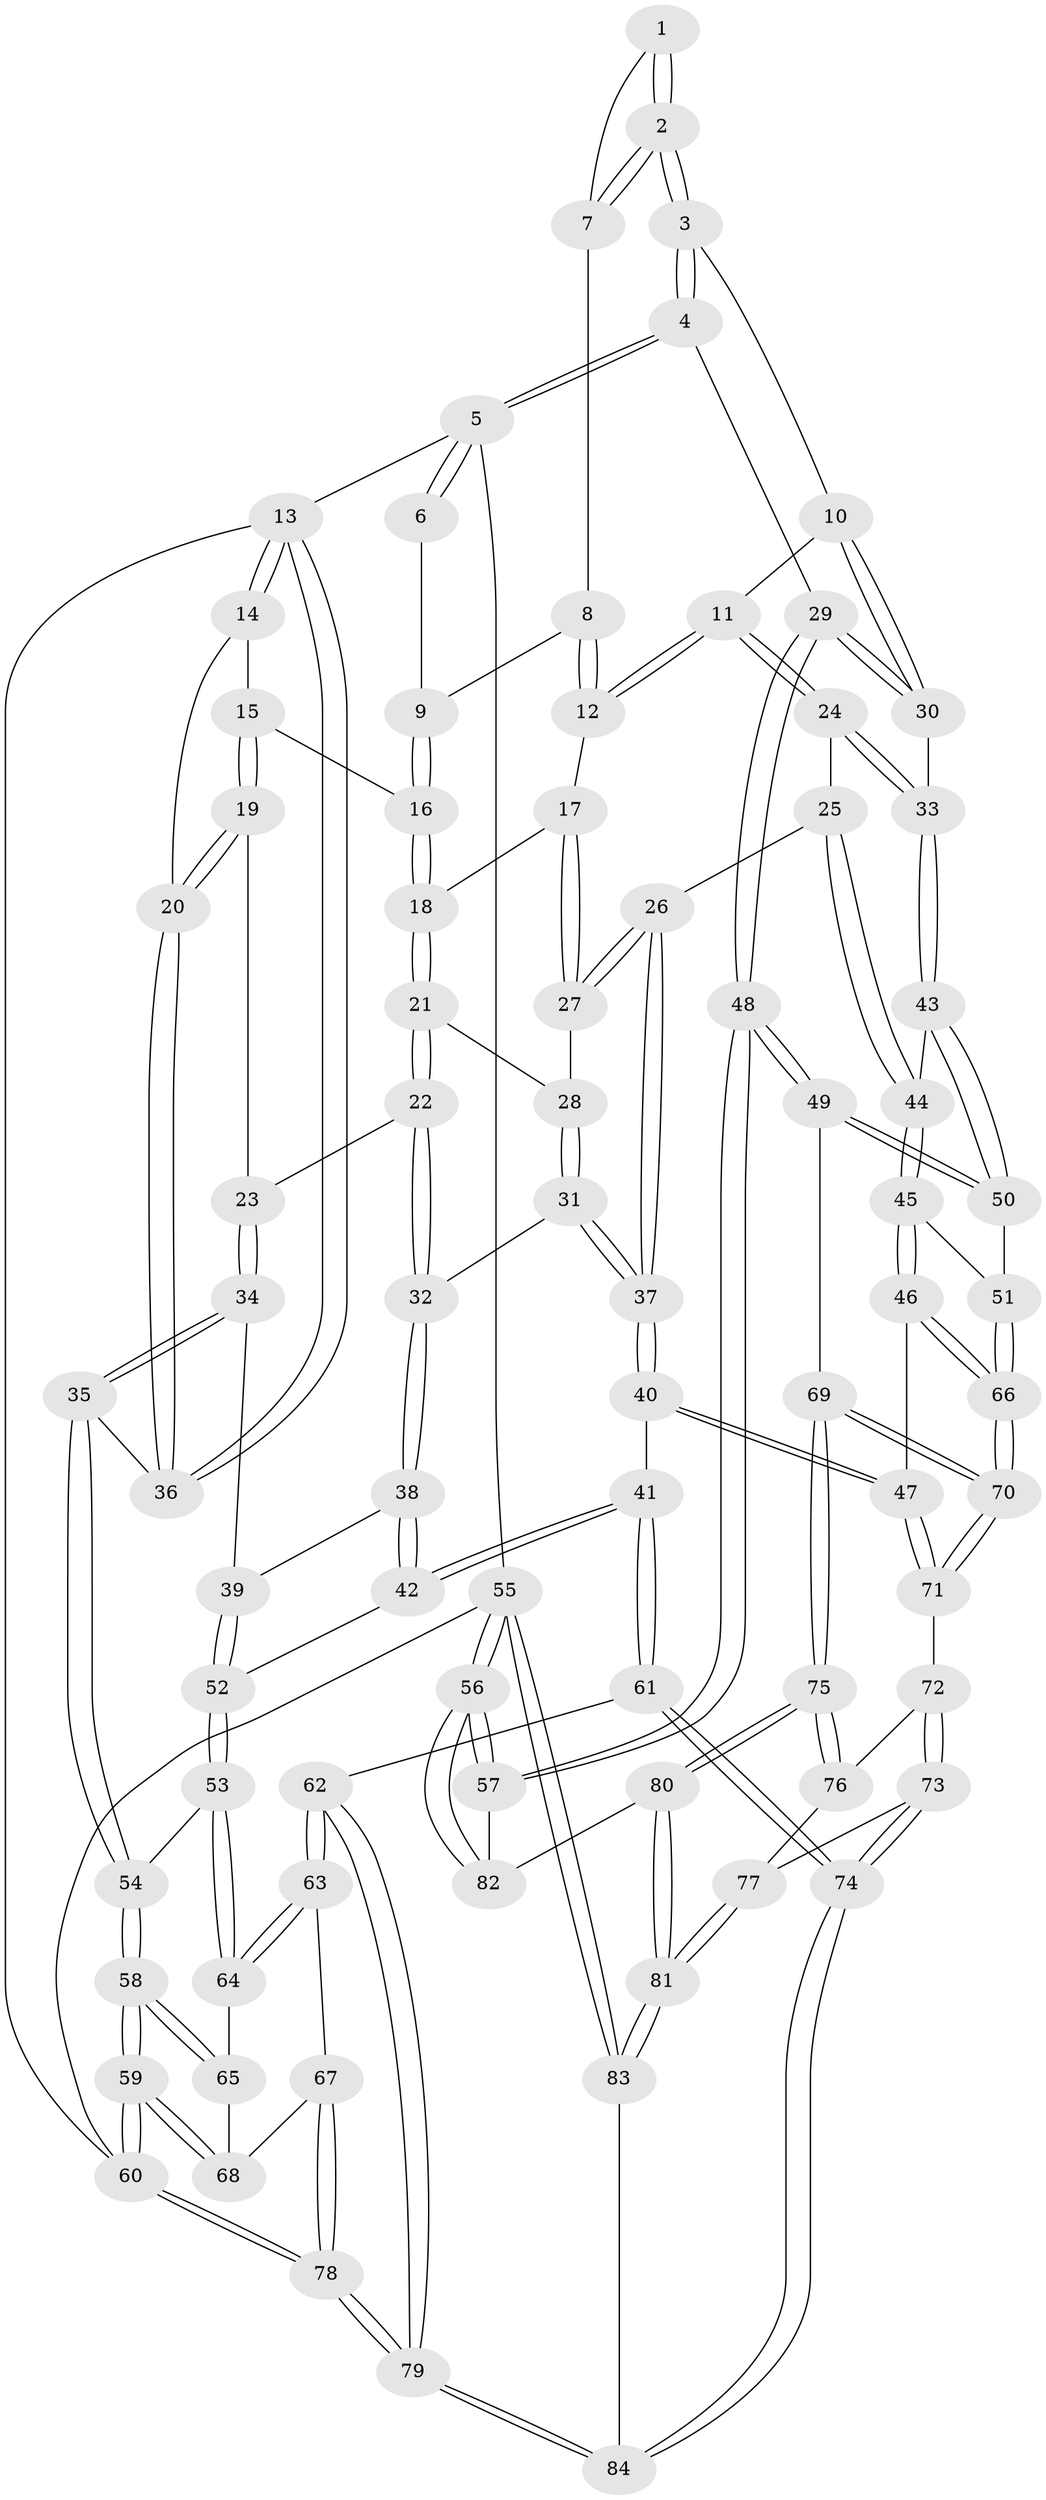 // Generated by graph-tools (version 1.1) at 2025/03/03/09/25 03:03:12]
// undirected, 84 vertices, 207 edges
graph export_dot {
graph [start="1"]
  node [color=gray90,style=filled];
  1 [pos="+0.8317768301829878+0"];
  2 [pos="+0.924670871771661+0.09285467098477629"];
  3 [pos="+0.9853206018168155+0.12871207027610923"];
  4 [pos="+1+0"];
  5 [pos="+1+0"];
  6 [pos="+0.8155399615258687+0"];
  7 [pos="+0.7890160567781387+0.08145649655618596"];
  8 [pos="+0.7886073701348262+0.08182333797420294"];
  9 [pos="+0.4828019362605038+0"];
  10 [pos="+0.8844264596911818+0.2249833636439513"];
  11 [pos="+0.8146483505465699+0.24598512677349352"];
  12 [pos="+0.7750041004437448+0.12943250827167127"];
  13 [pos="+0+0"];
  14 [pos="+0.06282452771638361+0"];
  15 [pos="+0.34062249567689434+0"];
  16 [pos="+0.4039082821960226+0"];
  17 [pos="+0.5224717488653624+0.08323158841449925"];
  18 [pos="+0.4277232505776608+0"];
  19 [pos="+0.12210872894594835+0.2916517463485711"];
  20 [pos="+0.0803571093481769+0.2992580201512211"];
  21 [pos="+0.3655962579488305+0.23230954424449826"];
  22 [pos="+0.30326446968853704+0.34606592496759025"];
  23 [pos="+0.2111017409447814+0.32750407732268144"];
  24 [pos="+0.7189469258159257+0.3540941750115561"];
  25 [pos="+0.7065182596952033+0.3565330148686134"];
  26 [pos="+0.6950556970456532+0.3584613866770077"];
  27 [pos="+0.6403053892163386+0.3006441893048989"];
  28 [pos="+0.4821286402831513+0.32257693222944395"];
  29 [pos="+1+0.3989581510836734"];
  30 [pos="+1+0.37414654764904004"];
  31 [pos="+0.4352532182704364+0.41419310016384936"];
  32 [pos="+0.3175954999542955+0.3816535294080342"];
  33 [pos="+0.8576797254737919+0.4450537891904282"];
  34 [pos="+0.1562658659188933+0.4859982953012859"];
  35 [pos="+0+0.4390459375480888"];
  36 [pos="+0+0.39357208337688254"];
  37 [pos="+0.5851122863179211+0.528245007192048"];
  38 [pos="+0.3039717148354334+0.4360841039919454"];
  39 [pos="+0.25341249393579895+0.5362117796014542"];
  40 [pos="+0.5739488211258279+0.6024868179740039"];
  41 [pos="+0.5463993072120341+0.6171859111567729"];
  42 [pos="+0.5046442966172786+0.6046415746175232"];
  43 [pos="+0.871682027648452+0.48552795775085844"];
  44 [pos="+0.7898713106723496+0.5686108954358647"];
  45 [pos="+0.7467636614447904+0.6310031756813215"];
  46 [pos="+0.6485600373355225+0.6382084574675466"];
  47 [pos="+0.6041673119936274+0.6248863692913625"];
  48 [pos="+1+0.6999278946097114"];
  49 [pos="+1+0.678840458147583"];
  50 [pos="+0.9741965017164606+0.6396361071408161"];
  51 [pos="+0.8909609410660805+0.6658420592622402"];
  52 [pos="+0.2569772453064611+0.5700190554195577"];
  53 [pos="+0.2234756089821821+0.6430977406782524"];
  54 [pos="+0+0.4879901148256644"];
  55 [pos="+1+1"];
  56 [pos="+1+1"];
  57 [pos="+1+0.7499777217191693"];
  58 [pos="+0+0.654252749673471"];
  59 [pos="+0+1"];
  60 [pos="+0+1"];
  61 [pos="+0.4008411946104924+0.812961355483196"];
  62 [pos="+0.3432274646035283+0.8256766254870496"];
  63 [pos="+0.2679275446471528+0.7746654957963419"];
  64 [pos="+0.223270650722476+0.6609864570017027"];
  65 [pos="+0.04104166069156965+0.7075866731274997"];
  66 [pos="+0.793707164766345+0.8113673122357574"];
  67 [pos="+0.1529740024620129+0.8182370707343523"];
  68 [pos="+0.13182501074843012+0.8180678252409256"];
  69 [pos="+0.8004736205553039+0.8504506474206529"];
  70 [pos="+0.7940568855390322+0.8220411268141427"];
  71 [pos="+0.6365527146726067+0.7959030024431089"];
  72 [pos="+0.633501320566243+0.8232283453302147"];
  73 [pos="+0.5494177409048416+0.892480945354555"];
  74 [pos="+0.5145094263936856+0.9094716286288798"];
  75 [pos="+0.8018216743887007+0.8818385428433498"];
  76 [pos="+0.6691925742950993+0.8594137539372995"];
  77 [pos="+0.6525047872505836+0.9062008977382457"];
  78 [pos="+0.12467334864907938+1"];
  79 [pos="+0.17231295345748301+1"];
  80 [pos="+0.8155380058204947+0.9178757523404517"];
  81 [pos="+0.7388347869725062+1"];
  82 [pos="+0.8247655471081482+0.9168983688025991"];
  83 [pos="+0.7049816954822001+1"];
  84 [pos="+0.6107486751598391+1"];
  1 -- 2;
  1 -- 2;
  1 -- 7;
  2 -- 3;
  2 -- 3;
  2 -- 7;
  2 -- 7;
  3 -- 4;
  3 -- 4;
  3 -- 10;
  4 -- 5;
  4 -- 5;
  4 -- 29;
  5 -- 6;
  5 -- 6;
  5 -- 13;
  5 -- 55;
  6 -- 9;
  7 -- 8;
  8 -- 9;
  8 -- 12;
  8 -- 12;
  9 -- 16;
  9 -- 16;
  10 -- 11;
  10 -- 30;
  10 -- 30;
  11 -- 12;
  11 -- 12;
  11 -- 24;
  11 -- 24;
  12 -- 17;
  13 -- 14;
  13 -- 14;
  13 -- 36;
  13 -- 36;
  13 -- 60;
  14 -- 15;
  14 -- 20;
  15 -- 16;
  15 -- 19;
  15 -- 19;
  16 -- 18;
  16 -- 18;
  17 -- 18;
  17 -- 27;
  17 -- 27;
  18 -- 21;
  18 -- 21;
  19 -- 20;
  19 -- 20;
  19 -- 23;
  20 -- 36;
  20 -- 36;
  21 -- 22;
  21 -- 22;
  21 -- 28;
  22 -- 23;
  22 -- 32;
  22 -- 32;
  23 -- 34;
  23 -- 34;
  24 -- 25;
  24 -- 33;
  24 -- 33;
  25 -- 26;
  25 -- 44;
  25 -- 44;
  26 -- 27;
  26 -- 27;
  26 -- 37;
  26 -- 37;
  27 -- 28;
  28 -- 31;
  28 -- 31;
  29 -- 30;
  29 -- 30;
  29 -- 48;
  29 -- 48;
  30 -- 33;
  31 -- 32;
  31 -- 37;
  31 -- 37;
  32 -- 38;
  32 -- 38;
  33 -- 43;
  33 -- 43;
  34 -- 35;
  34 -- 35;
  34 -- 39;
  35 -- 36;
  35 -- 54;
  35 -- 54;
  37 -- 40;
  37 -- 40;
  38 -- 39;
  38 -- 42;
  38 -- 42;
  39 -- 52;
  39 -- 52;
  40 -- 41;
  40 -- 47;
  40 -- 47;
  41 -- 42;
  41 -- 42;
  41 -- 61;
  41 -- 61;
  42 -- 52;
  43 -- 44;
  43 -- 50;
  43 -- 50;
  44 -- 45;
  44 -- 45;
  45 -- 46;
  45 -- 46;
  45 -- 51;
  46 -- 47;
  46 -- 66;
  46 -- 66;
  47 -- 71;
  47 -- 71;
  48 -- 49;
  48 -- 49;
  48 -- 57;
  48 -- 57;
  49 -- 50;
  49 -- 50;
  49 -- 69;
  50 -- 51;
  51 -- 66;
  51 -- 66;
  52 -- 53;
  52 -- 53;
  53 -- 54;
  53 -- 64;
  53 -- 64;
  54 -- 58;
  54 -- 58;
  55 -- 56;
  55 -- 56;
  55 -- 83;
  55 -- 83;
  55 -- 60;
  56 -- 57;
  56 -- 57;
  56 -- 82;
  56 -- 82;
  57 -- 82;
  58 -- 59;
  58 -- 59;
  58 -- 65;
  58 -- 65;
  59 -- 60;
  59 -- 60;
  59 -- 68;
  59 -- 68;
  60 -- 78;
  60 -- 78;
  61 -- 62;
  61 -- 74;
  61 -- 74;
  62 -- 63;
  62 -- 63;
  62 -- 79;
  62 -- 79;
  63 -- 64;
  63 -- 64;
  63 -- 67;
  64 -- 65;
  65 -- 68;
  66 -- 70;
  66 -- 70;
  67 -- 68;
  67 -- 78;
  67 -- 78;
  69 -- 70;
  69 -- 70;
  69 -- 75;
  69 -- 75;
  70 -- 71;
  70 -- 71;
  71 -- 72;
  72 -- 73;
  72 -- 73;
  72 -- 76;
  73 -- 74;
  73 -- 74;
  73 -- 77;
  74 -- 84;
  74 -- 84;
  75 -- 76;
  75 -- 76;
  75 -- 80;
  75 -- 80;
  76 -- 77;
  77 -- 81;
  77 -- 81;
  78 -- 79;
  78 -- 79;
  79 -- 84;
  79 -- 84;
  80 -- 81;
  80 -- 81;
  80 -- 82;
  81 -- 83;
  81 -- 83;
  83 -- 84;
}

